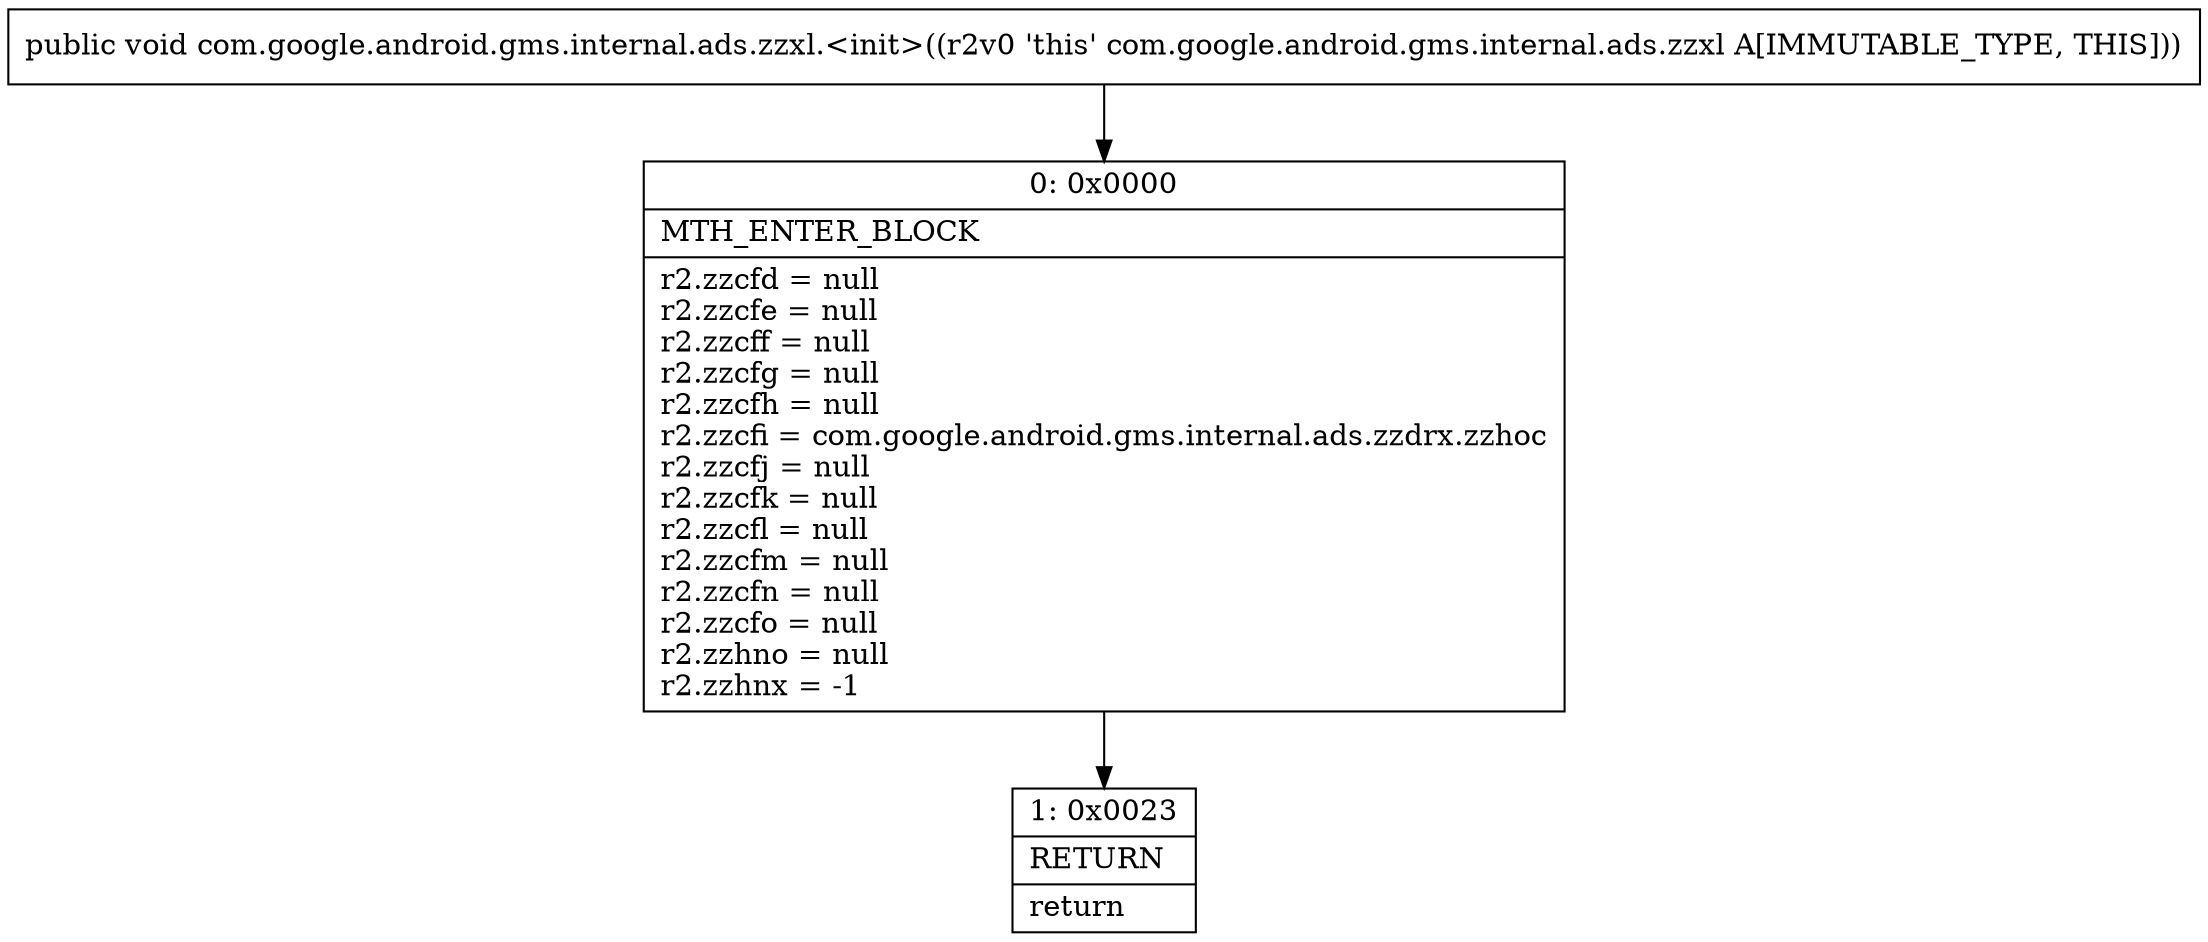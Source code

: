 digraph "CFG forcom.google.android.gms.internal.ads.zzxl.\<init\>()V" {
Node_0 [shape=record,label="{0\:\ 0x0000|MTH_ENTER_BLOCK\l|r2.zzcfd = null\lr2.zzcfe = null\lr2.zzcff = null\lr2.zzcfg = null\lr2.zzcfh = null\lr2.zzcfi = com.google.android.gms.internal.ads.zzdrx.zzhoc\lr2.zzcfj = null\lr2.zzcfk = null\lr2.zzcfl = null\lr2.zzcfm = null\lr2.zzcfn = null\lr2.zzcfo = null\lr2.zzhno = null\lr2.zzhnx = \-1\l}"];
Node_1 [shape=record,label="{1\:\ 0x0023|RETURN\l|return\l}"];
MethodNode[shape=record,label="{public void com.google.android.gms.internal.ads.zzxl.\<init\>((r2v0 'this' com.google.android.gms.internal.ads.zzxl A[IMMUTABLE_TYPE, THIS])) }"];
MethodNode -> Node_0;
Node_0 -> Node_1;
}

